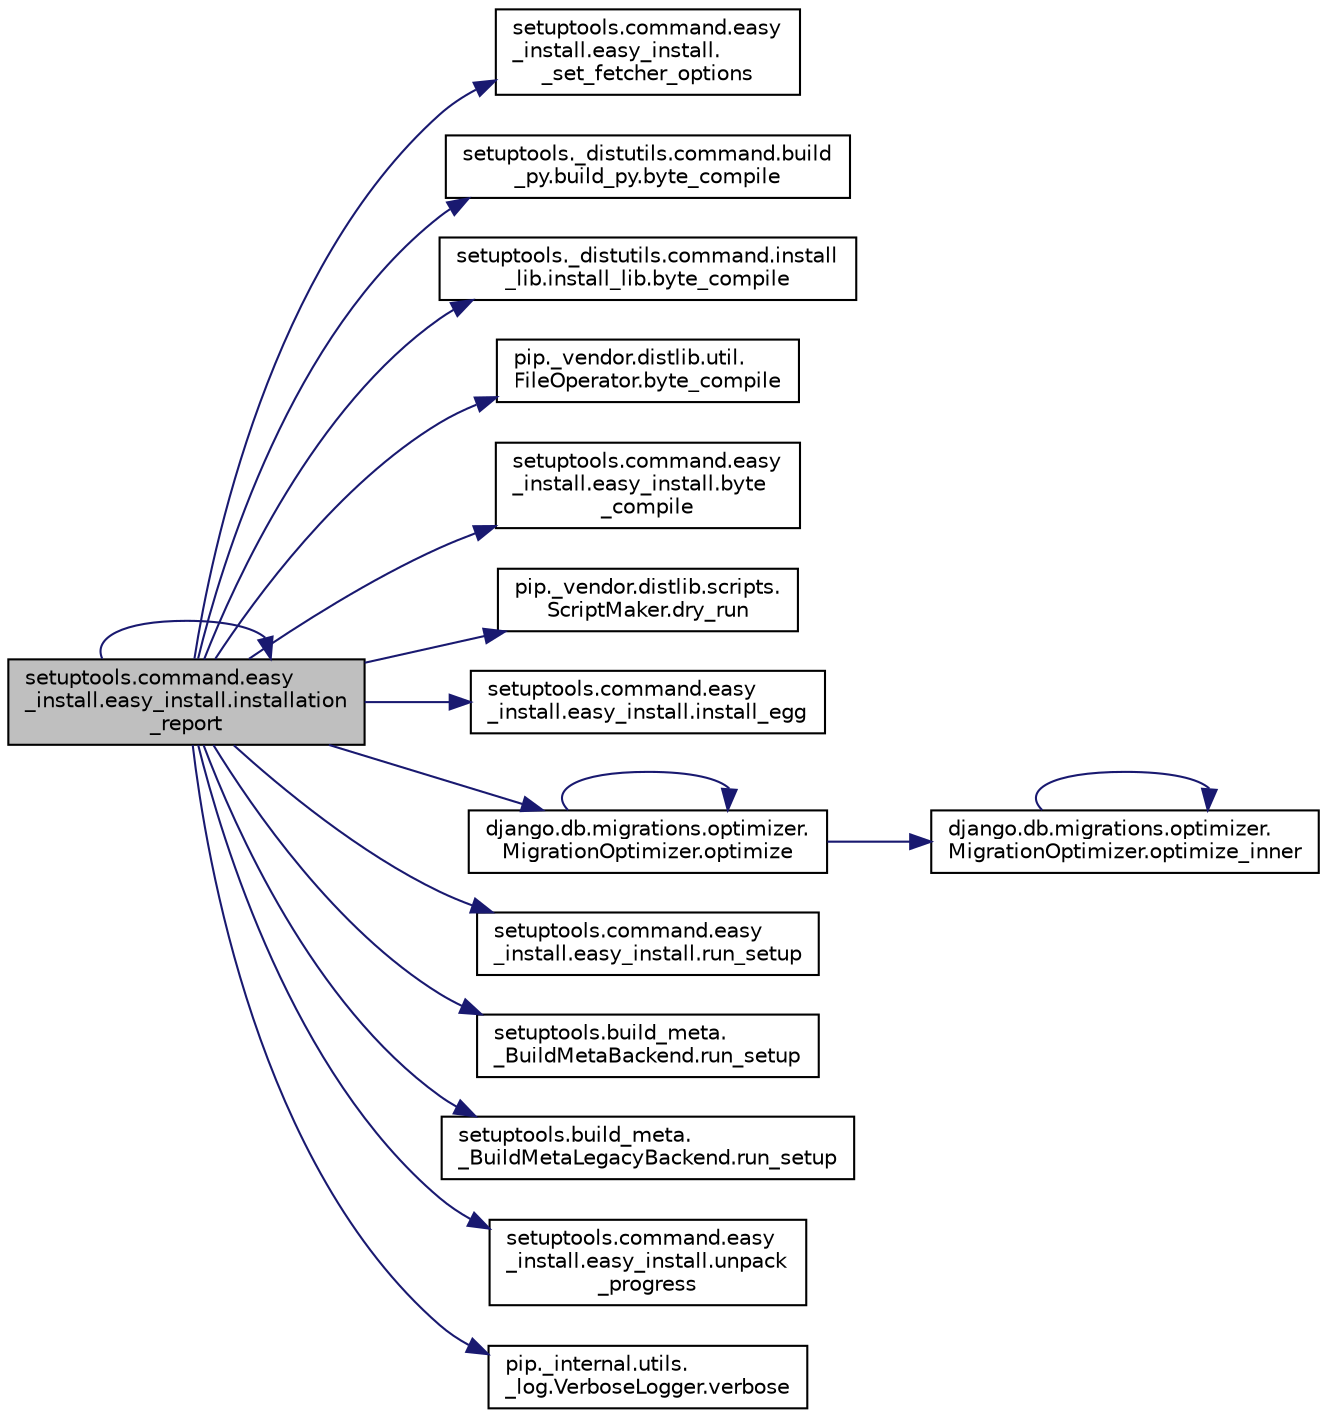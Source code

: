 digraph "setuptools.command.easy_install.easy_install.installation_report"
{
 // LATEX_PDF_SIZE
  edge [fontname="Helvetica",fontsize="10",labelfontname="Helvetica",labelfontsize="10"];
  node [fontname="Helvetica",fontsize="10",shape=record];
  rankdir="LR";
  Node1 [label="setuptools.command.easy\l_install.easy_install.installation\l_report",height=0.2,width=0.4,color="black", fillcolor="grey75", style="filled", fontcolor="black",tooltip=" "];
  Node1 -> Node2 [color="midnightblue",fontsize="10",style="solid",fontname="Helvetica"];
  Node2 [label="setuptools.command.easy\l_install.easy_install.\l_set_fetcher_options",height=0.2,width=0.4,color="black", fillcolor="white", style="filled",URL="$da/d83/classsetuptools_1_1command_1_1easy__install_1_1easy__install.html#aa74e640241858b88152d69132a24dc80",tooltip=" "];
  Node1 -> Node3 [color="midnightblue",fontsize="10",style="solid",fontname="Helvetica"];
  Node3 [label="setuptools._distutils.command.build\l_py.build_py.byte_compile",height=0.2,width=0.4,color="black", fillcolor="white", style="filled",URL="$dd/d1f/classsetuptools_1_1__distutils_1_1command_1_1build__py_1_1build__py.html#a35025668f2196c23335e62e543bc13ac",tooltip=" "];
  Node1 -> Node4 [color="midnightblue",fontsize="10",style="solid",fontname="Helvetica"];
  Node4 [label="setuptools._distutils.command.install\l_lib.install_lib.byte_compile",height=0.2,width=0.4,color="black", fillcolor="white", style="filled",URL="$de/d3b/classsetuptools_1_1__distutils_1_1command_1_1install__lib_1_1install__lib.html#a18efba012f527ae4595d5c652b5e30a2",tooltip=" "];
  Node1 -> Node5 [color="midnightblue",fontsize="10",style="solid",fontname="Helvetica"];
  Node5 [label="pip._vendor.distlib.util.\lFileOperator.byte_compile",height=0.2,width=0.4,color="black", fillcolor="white", style="filled",URL="$d9/db3/classpip_1_1__vendor_1_1distlib_1_1util_1_1_file_operator.html#ad3919b43a573b10b426e7f2a1b5713cc",tooltip=" "];
  Node1 -> Node6 [color="midnightblue",fontsize="10",style="solid",fontname="Helvetica"];
  Node6 [label="setuptools.command.easy\l_install.easy_install.byte\l_compile",height=0.2,width=0.4,color="black", fillcolor="white", style="filled",URL="$da/d83/classsetuptools_1_1command_1_1easy__install_1_1easy__install.html#ac60bc1c1e9e4c905fc13e10a873fc46f",tooltip=" "];
  Node1 -> Node7 [color="midnightblue",fontsize="10",style="solid",fontname="Helvetica"];
  Node7 [label="pip._vendor.distlib.scripts.\lScriptMaker.dry_run",height=0.2,width=0.4,color="black", fillcolor="white", style="filled",URL="$de/dcc/classpip_1_1__vendor_1_1distlib_1_1scripts_1_1_script_maker.html#ab788624a4b1688e66c95f02b42674a4f",tooltip=" "];
  Node1 -> Node8 [color="midnightblue",fontsize="10",style="solid",fontname="Helvetica"];
  Node8 [label="setuptools.command.easy\l_install.easy_install.install_egg",height=0.2,width=0.4,color="black", fillcolor="white", style="filled",URL="$da/d83/classsetuptools_1_1command_1_1easy__install_1_1easy__install.html#a04769d37e9ac958b38314bf794fed23d",tooltip=" "];
  Node1 -> Node1 [color="midnightblue",fontsize="10",style="solid",fontname="Helvetica"];
  Node1 -> Node9 [color="midnightblue",fontsize="10",style="solid",fontname="Helvetica"];
  Node9 [label="django.db.migrations.optimizer.\lMigrationOptimizer.optimize",height=0.2,width=0.4,color="black", fillcolor="white", style="filled",URL="$da/d33/classdjango_1_1db_1_1migrations_1_1optimizer_1_1_migration_optimizer.html#a9a19ed4669927c018a19285834fa80cd",tooltip=" "];
  Node9 -> Node9 [color="midnightblue",fontsize="10",style="solid",fontname="Helvetica"];
  Node9 -> Node10 [color="midnightblue",fontsize="10",style="solid",fontname="Helvetica"];
  Node10 [label="django.db.migrations.optimizer.\lMigrationOptimizer.optimize_inner",height=0.2,width=0.4,color="black", fillcolor="white", style="filled",URL="$da/d33/classdjango_1_1db_1_1migrations_1_1optimizer_1_1_migration_optimizer.html#a6f17eda0fac71a05ef9b5449e9c1e495",tooltip=" "];
  Node10 -> Node10 [color="midnightblue",fontsize="10",style="solid",fontname="Helvetica"];
  Node1 -> Node11 [color="midnightblue",fontsize="10",style="solid",fontname="Helvetica"];
  Node11 [label="setuptools.command.easy\l_install.easy_install.run_setup",height=0.2,width=0.4,color="black", fillcolor="white", style="filled",URL="$da/d83/classsetuptools_1_1command_1_1easy__install_1_1easy__install.html#aff0f996fb5c3f10a22f9537a6a77a0a9",tooltip=" "];
  Node1 -> Node12 [color="midnightblue",fontsize="10",style="solid",fontname="Helvetica"];
  Node12 [label="setuptools.build_meta.\l_BuildMetaBackend.run_setup",height=0.2,width=0.4,color="black", fillcolor="white", style="filled",URL="$d6/d07/classsetuptools_1_1build__meta_1_1___build_meta_backend.html#a53ec68b77c60e1208e2413bde8361d9f",tooltip=" "];
  Node1 -> Node13 [color="midnightblue",fontsize="10",style="solid",fontname="Helvetica"];
  Node13 [label="setuptools.build_meta.\l_BuildMetaLegacyBackend.run_setup",height=0.2,width=0.4,color="black", fillcolor="white", style="filled",URL="$de/dca/classsetuptools_1_1build__meta_1_1___build_meta_legacy_backend.html#ac8173cf8710f0f54706b4769efe93ca8",tooltip=" "];
  Node1 -> Node14 [color="midnightblue",fontsize="10",style="solid",fontname="Helvetica"];
  Node14 [label="setuptools.command.easy\l_install.easy_install.unpack\l_progress",height=0.2,width=0.4,color="black", fillcolor="white", style="filled",URL="$da/d83/classsetuptools_1_1command_1_1easy__install_1_1easy__install.html#a3b605b714f5561607bf7d4615ee7ced9",tooltip=" "];
  Node1 -> Node15 [color="midnightblue",fontsize="10",style="solid",fontname="Helvetica"];
  Node15 [label="pip._internal.utils.\l_log.VerboseLogger.verbose",height=0.2,width=0.4,color="black", fillcolor="white", style="filled",URL="$d7/d31/classpip_1_1__internal_1_1utils_1_1__log_1_1_verbose_logger.html#a90fd10af98376ab040013ddb2e7bb102",tooltip=" "];
}

